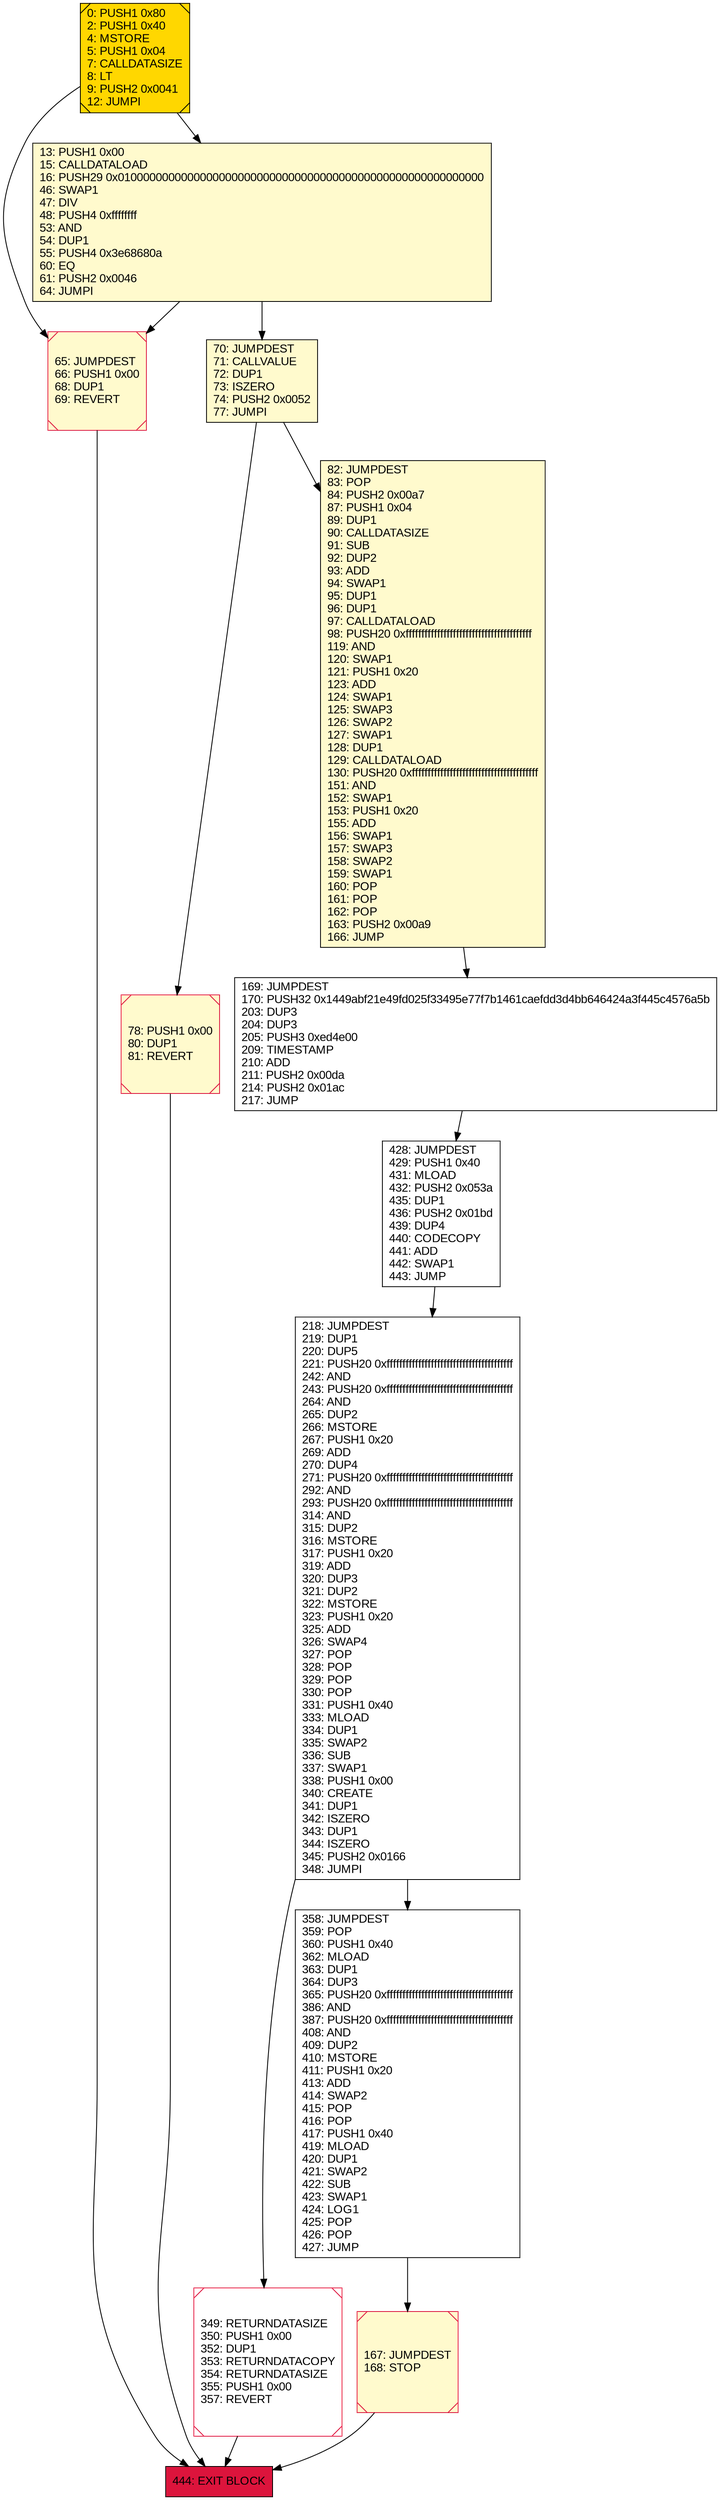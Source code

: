 digraph G {
bgcolor=transparent rankdir=UD;
node [shape=box style=filled color=black fillcolor=white fontname=arial fontcolor=black];
428 [label="428: JUMPDEST\l429: PUSH1 0x40\l431: MLOAD\l432: PUSH2 0x053a\l435: DUP1\l436: PUSH2 0x01bd\l439: DUP4\l440: CODECOPY\l441: ADD\l442: SWAP1\l443: JUMP\l" ];
65 [label="65: JUMPDEST\l66: PUSH1 0x00\l68: DUP1\l69: REVERT\l" fillcolor=lemonchiffon shape=Msquare color=crimson ];
349 [label="349: RETURNDATASIZE\l350: PUSH1 0x00\l352: DUP1\l353: RETURNDATACOPY\l354: RETURNDATASIZE\l355: PUSH1 0x00\l357: REVERT\l" shape=Msquare color=crimson ];
0 [label="0: PUSH1 0x80\l2: PUSH1 0x40\l4: MSTORE\l5: PUSH1 0x04\l7: CALLDATASIZE\l8: LT\l9: PUSH2 0x0041\l12: JUMPI\l" fillcolor=lemonchiffon shape=Msquare fillcolor=gold ];
70 [label="70: JUMPDEST\l71: CALLVALUE\l72: DUP1\l73: ISZERO\l74: PUSH2 0x0052\l77: JUMPI\l" fillcolor=lemonchiffon ];
78 [label="78: PUSH1 0x00\l80: DUP1\l81: REVERT\l" fillcolor=lemonchiffon shape=Msquare color=crimson ];
218 [label="218: JUMPDEST\l219: DUP1\l220: DUP5\l221: PUSH20 0xffffffffffffffffffffffffffffffffffffffff\l242: AND\l243: PUSH20 0xffffffffffffffffffffffffffffffffffffffff\l264: AND\l265: DUP2\l266: MSTORE\l267: PUSH1 0x20\l269: ADD\l270: DUP4\l271: PUSH20 0xffffffffffffffffffffffffffffffffffffffff\l292: AND\l293: PUSH20 0xffffffffffffffffffffffffffffffffffffffff\l314: AND\l315: DUP2\l316: MSTORE\l317: PUSH1 0x20\l319: ADD\l320: DUP3\l321: DUP2\l322: MSTORE\l323: PUSH1 0x20\l325: ADD\l326: SWAP4\l327: POP\l328: POP\l329: POP\l330: POP\l331: PUSH1 0x40\l333: MLOAD\l334: DUP1\l335: SWAP2\l336: SUB\l337: SWAP1\l338: PUSH1 0x00\l340: CREATE\l341: DUP1\l342: ISZERO\l343: DUP1\l344: ISZERO\l345: PUSH2 0x0166\l348: JUMPI\l" ];
358 [label="358: JUMPDEST\l359: POP\l360: PUSH1 0x40\l362: MLOAD\l363: DUP1\l364: DUP3\l365: PUSH20 0xffffffffffffffffffffffffffffffffffffffff\l386: AND\l387: PUSH20 0xffffffffffffffffffffffffffffffffffffffff\l408: AND\l409: DUP2\l410: MSTORE\l411: PUSH1 0x20\l413: ADD\l414: SWAP2\l415: POP\l416: POP\l417: PUSH1 0x40\l419: MLOAD\l420: DUP1\l421: SWAP2\l422: SUB\l423: SWAP1\l424: LOG1\l425: POP\l426: POP\l427: JUMP\l" ];
167 [label="167: JUMPDEST\l168: STOP\l" fillcolor=lemonchiffon shape=Msquare color=crimson ];
169 [label="169: JUMPDEST\l170: PUSH32 0x1449abf21e49fd025f33495e77f7b1461caefdd3d4bb646424a3f445c4576a5b\l203: DUP3\l204: DUP3\l205: PUSH3 0xed4e00\l209: TIMESTAMP\l210: ADD\l211: PUSH2 0x00da\l214: PUSH2 0x01ac\l217: JUMP\l" ];
13 [label="13: PUSH1 0x00\l15: CALLDATALOAD\l16: PUSH29 0x0100000000000000000000000000000000000000000000000000000000\l46: SWAP1\l47: DIV\l48: PUSH4 0xffffffff\l53: AND\l54: DUP1\l55: PUSH4 0x3e68680a\l60: EQ\l61: PUSH2 0x0046\l64: JUMPI\l" fillcolor=lemonchiffon ];
82 [label="82: JUMPDEST\l83: POP\l84: PUSH2 0x00a7\l87: PUSH1 0x04\l89: DUP1\l90: CALLDATASIZE\l91: SUB\l92: DUP2\l93: ADD\l94: SWAP1\l95: DUP1\l96: DUP1\l97: CALLDATALOAD\l98: PUSH20 0xffffffffffffffffffffffffffffffffffffffff\l119: AND\l120: SWAP1\l121: PUSH1 0x20\l123: ADD\l124: SWAP1\l125: SWAP3\l126: SWAP2\l127: SWAP1\l128: DUP1\l129: CALLDATALOAD\l130: PUSH20 0xffffffffffffffffffffffffffffffffffffffff\l151: AND\l152: SWAP1\l153: PUSH1 0x20\l155: ADD\l156: SWAP1\l157: SWAP3\l158: SWAP2\l159: SWAP1\l160: POP\l161: POP\l162: POP\l163: PUSH2 0x00a9\l166: JUMP\l" fillcolor=lemonchiffon ];
444 [label="444: EXIT BLOCK\l" fillcolor=crimson ];
70 -> 78;
358 -> 167;
218 -> 358;
0 -> 65;
82 -> 169;
167 -> 444;
0 -> 13;
428 -> 218;
78 -> 444;
70 -> 82;
169 -> 428;
218 -> 349;
13 -> 70;
65 -> 444;
349 -> 444;
13 -> 65;
}